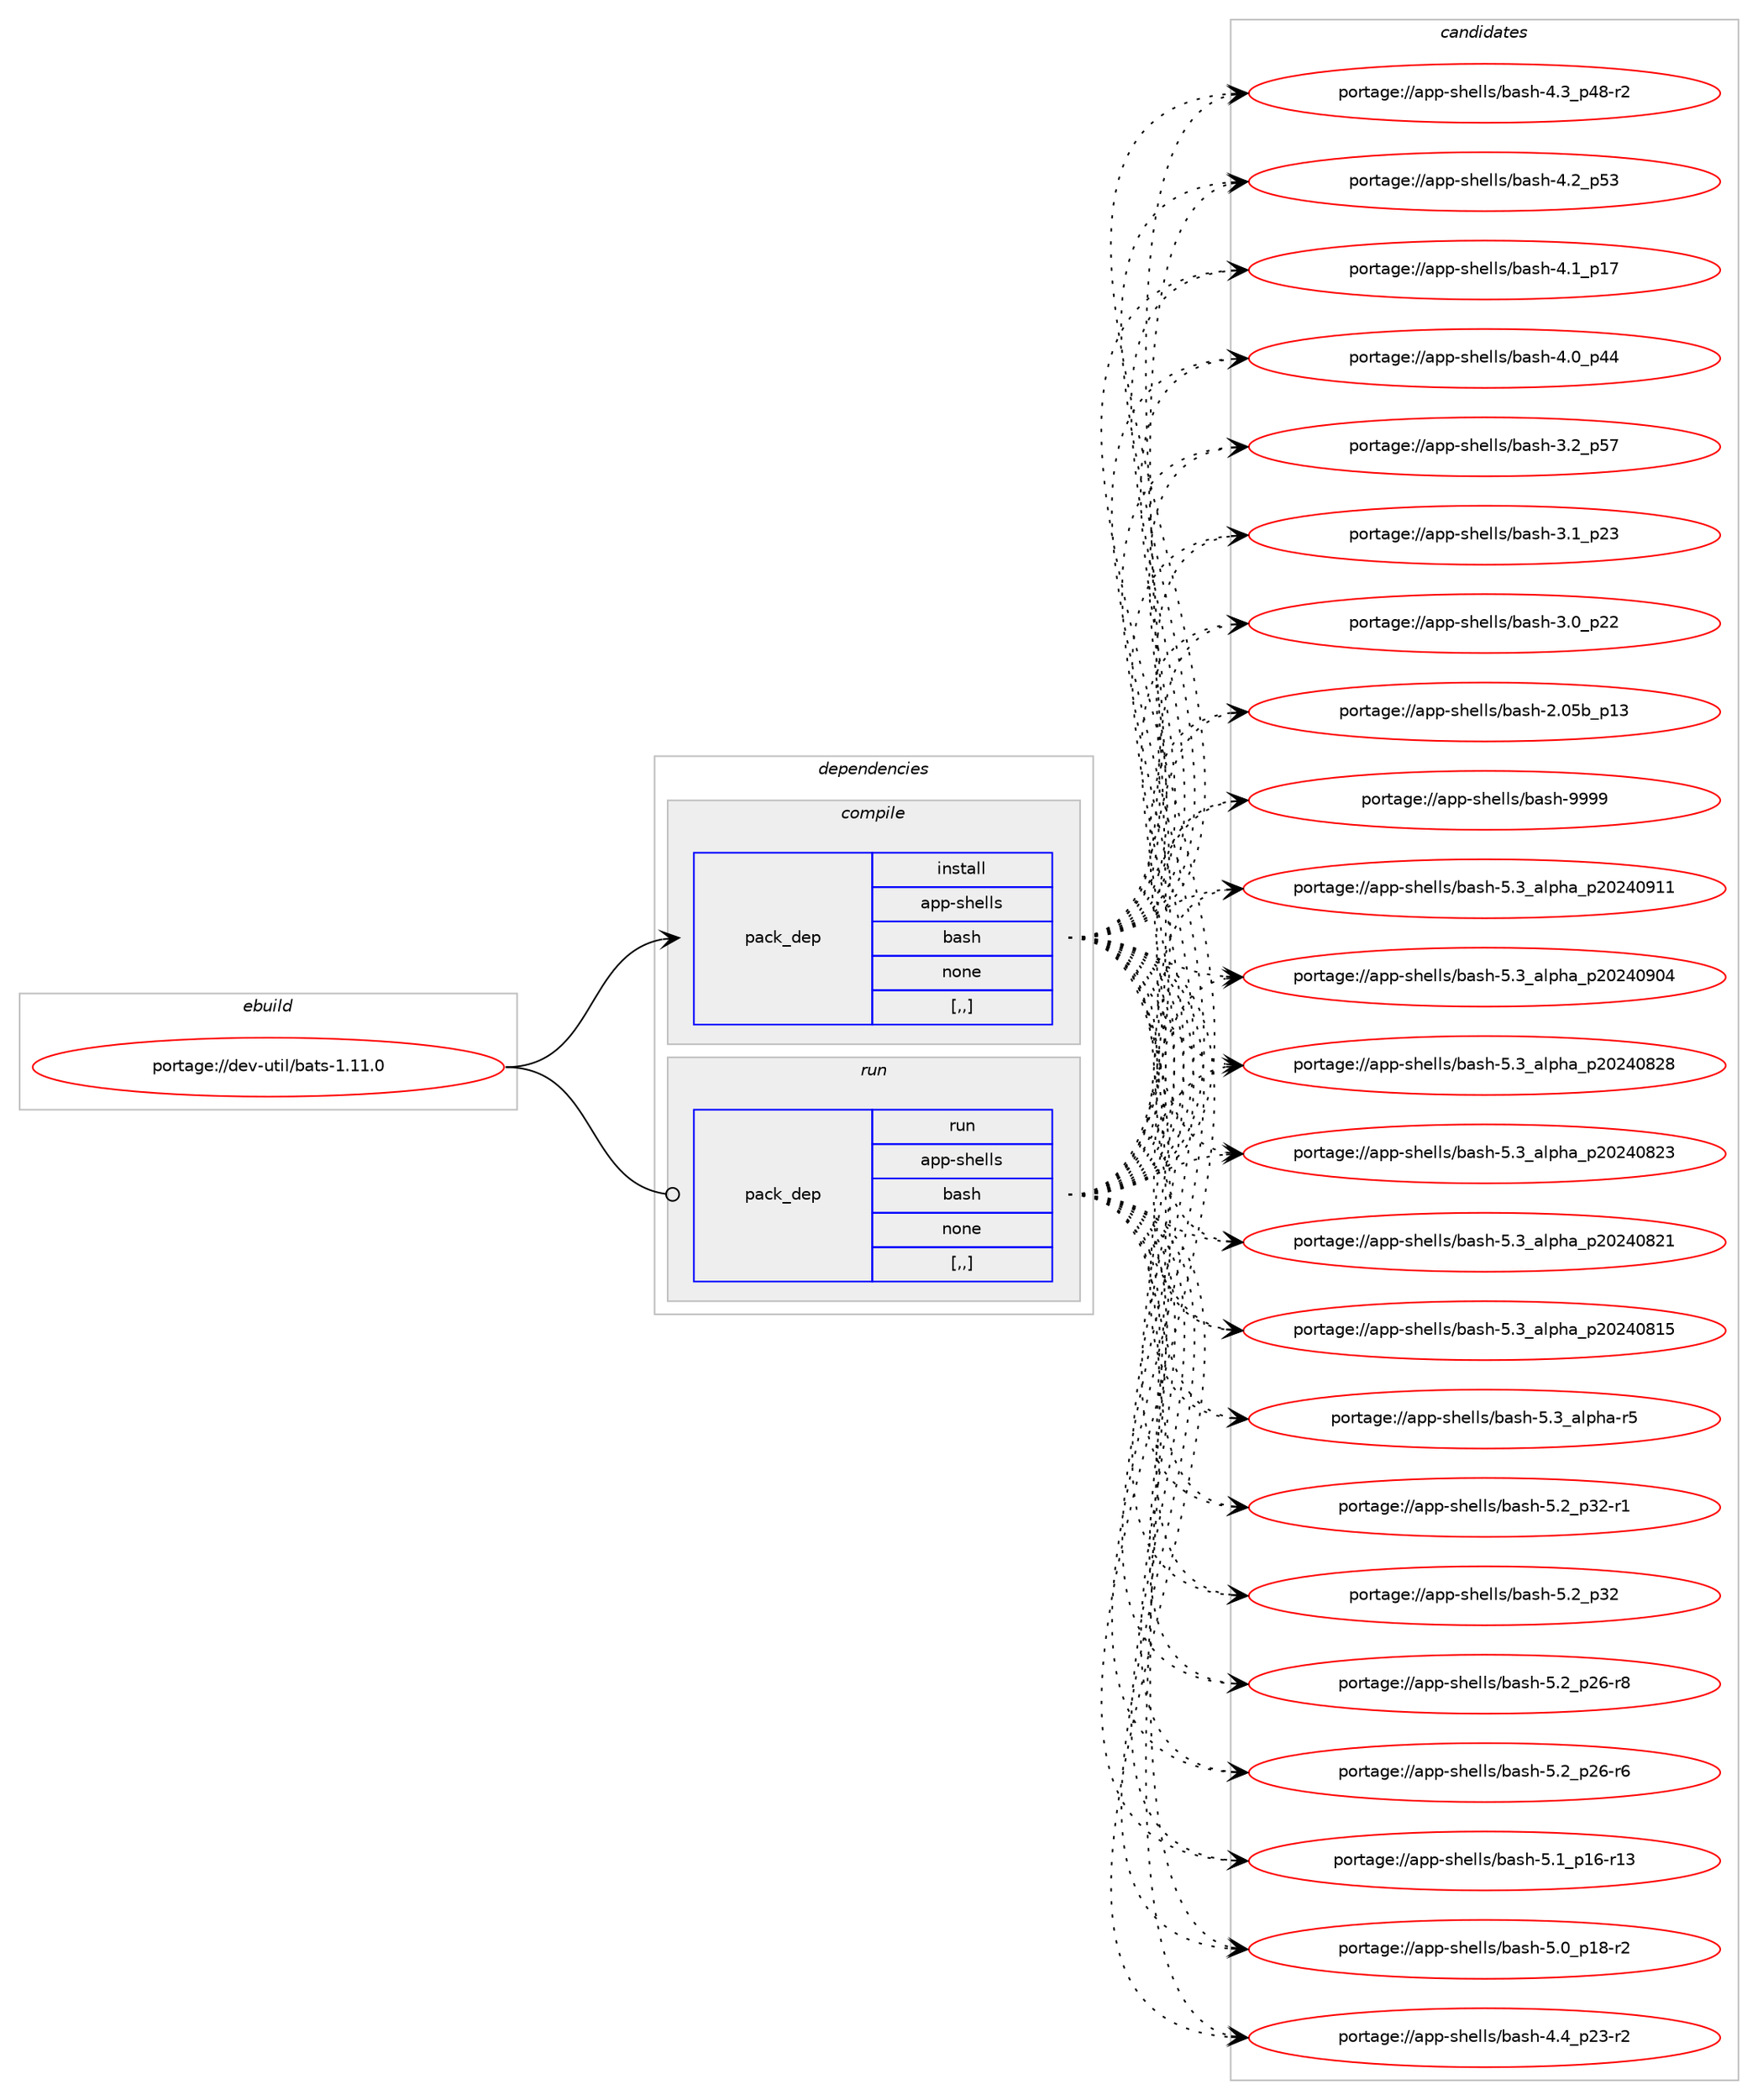digraph prolog {

# *************
# Graph options
# *************

newrank=true;
concentrate=true;
compound=true;
graph [rankdir=LR,fontname=Helvetica,fontsize=10,ranksep=1.5];#, ranksep=2.5, nodesep=0.2];
edge  [arrowhead=vee];
node  [fontname=Helvetica,fontsize=10];

# **********
# The ebuild
# **********

subgraph cluster_leftcol {
color=gray;
label=<<i>ebuild</i>>;
id [label="portage://dev-util/bats-1.11.0", color=red, width=4, href="../dev-util/bats-1.11.0.svg"];
}

# ****************
# The dependencies
# ****************

subgraph cluster_midcol {
color=gray;
label=<<i>dependencies</i>>;
subgraph cluster_compile {
fillcolor="#eeeeee";
style=filled;
label=<<i>compile</i>>;
subgraph pack511936 {
dependency707528 [label=<<TABLE BORDER="0" CELLBORDER="1" CELLSPACING="0" CELLPADDING="4" WIDTH="220"><TR><TD ROWSPAN="6" CELLPADDING="30">pack_dep</TD></TR><TR><TD WIDTH="110">install</TD></TR><TR><TD>app-shells</TD></TR><TR><TD>bash</TD></TR><TR><TD>none</TD></TR><TR><TD>[,,]</TD></TR></TABLE>>, shape=none, color=blue];
}
id:e -> dependency707528:w [weight=20,style="solid",arrowhead="vee"];
}
subgraph cluster_compileandrun {
fillcolor="#eeeeee";
style=filled;
label=<<i>compile and run</i>>;
}
subgraph cluster_run {
fillcolor="#eeeeee";
style=filled;
label=<<i>run</i>>;
subgraph pack511937 {
dependency707529 [label=<<TABLE BORDER="0" CELLBORDER="1" CELLSPACING="0" CELLPADDING="4" WIDTH="220"><TR><TD ROWSPAN="6" CELLPADDING="30">pack_dep</TD></TR><TR><TD WIDTH="110">run</TD></TR><TR><TD>app-shells</TD></TR><TR><TD>bash</TD></TR><TR><TD>none</TD></TR><TR><TD>[,,]</TD></TR></TABLE>>, shape=none, color=blue];
}
id:e -> dependency707529:w [weight=20,style="solid",arrowhead="odot"];
}
}

# **************
# The candidates
# **************

subgraph cluster_choices {
rank=same;
color=gray;
label=<<i>candidates</i>>;

subgraph choice511936 {
color=black;
nodesep=1;
choice97112112451151041011081081154798971151044557575757 [label="portage://app-shells/bash-9999", color=red, width=4,href="../app-shells/bash-9999.svg"];
choice971121124511510410110810811547989711510445534651959710811210497951125048505248574949 [label="portage://app-shells/bash-5.3_alpha_p20240911", color=red, width=4,href="../app-shells/bash-5.3_alpha_p20240911.svg"];
choice971121124511510410110810811547989711510445534651959710811210497951125048505248574852 [label="portage://app-shells/bash-5.3_alpha_p20240904", color=red, width=4,href="../app-shells/bash-5.3_alpha_p20240904.svg"];
choice971121124511510410110810811547989711510445534651959710811210497951125048505248565056 [label="portage://app-shells/bash-5.3_alpha_p20240828", color=red, width=4,href="../app-shells/bash-5.3_alpha_p20240828.svg"];
choice971121124511510410110810811547989711510445534651959710811210497951125048505248565051 [label="portage://app-shells/bash-5.3_alpha_p20240823", color=red, width=4,href="../app-shells/bash-5.3_alpha_p20240823.svg"];
choice971121124511510410110810811547989711510445534651959710811210497951125048505248565049 [label="portage://app-shells/bash-5.3_alpha_p20240821", color=red, width=4,href="../app-shells/bash-5.3_alpha_p20240821.svg"];
choice971121124511510410110810811547989711510445534651959710811210497951125048505248564953 [label="portage://app-shells/bash-5.3_alpha_p20240815", color=red, width=4,href="../app-shells/bash-5.3_alpha_p20240815.svg"];
choice9711211245115104101108108115479897115104455346519597108112104974511453 [label="portage://app-shells/bash-5.3_alpha-r5", color=red, width=4,href="../app-shells/bash-5.3_alpha-r5.svg"];
choice9711211245115104101108108115479897115104455346509511251504511449 [label="portage://app-shells/bash-5.2_p32-r1", color=red, width=4,href="../app-shells/bash-5.2_p32-r1.svg"];
choice971121124511510410110810811547989711510445534650951125150 [label="portage://app-shells/bash-5.2_p32", color=red, width=4,href="../app-shells/bash-5.2_p32.svg"];
choice9711211245115104101108108115479897115104455346509511250544511456 [label="portage://app-shells/bash-5.2_p26-r8", color=red, width=4,href="../app-shells/bash-5.2_p26-r8.svg"];
choice9711211245115104101108108115479897115104455346509511250544511454 [label="portage://app-shells/bash-5.2_p26-r6", color=red, width=4,href="../app-shells/bash-5.2_p26-r6.svg"];
choice971121124511510410110810811547989711510445534649951124954451144951 [label="portage://app-shells/bash-5.1_p16-r13", color=red, width=4,href="../app-shells/bash-5.1_p16-r13.svg"];
choice9711211245115104101108108115479897115104455346489511249564511450 [label="portage://app-shells/bash-5.0_p18-r2", color=red, width=4,href="../app-shells/bash-5.0_p18-r2.svg"];
choice9711211245115104101108108115479897115104455246529511250514511450 [label="portage://app-shells/bash-4.4_p23-r2", color=red, width=4,href="../app-shells/bash-4.4_p23-r2.svg"];
choice9711211245115104101108108115479897115104455246519511252564511450 [label="portage://app-shells/bash-4.3_p48-r2", color=red, width=4,href="../app-shells/bash-4.3_p48-r2.svg"];
choice971121124511510410110810811547989711510445524650951125351 [label="portage://app-shells/bash-4.2_p53", color=red, width=4,href="../app-shells/bash-4.2_p53.svg"];
choice971121124511510410110810811547989711510445524649951124955 [label="portage://app-shells/bash-4.1_p17", color=red, width=4,href="../app-shells/bash-4.1_p17.svg"];
choice971121124511510410110810811547989711510445524648951125252 [label="portage://app-shells/bash-4.0_p44", color=red, width=4,href="../app-shells/bash-4.0_p44.svg"];
choice971121124511510410110810811547989711510445514650951125355 [label="portage://app-shells/bash-3.2_p57", color=red, width=4,href="../app-shells/bash-3.2_p57.svg"];
choice971121124511510410110810811547989711510445514649951125051 [label="portage://app-shells/bash-3.1_p23", color=red, width=4,href="../app-shells/bash-3.1_p23.svg"];
choice971121124511510410110810811547989711510445514648951125050 [label="portage://app-shells/bash-3.0_p22", color=red, width=4,href="../app-shells/bash-3.0_p22.svg"];
choice9711211245115104101108108115479897115104455046485398951124951 [label="portage://app-shells/bash-2.05b_p13", color=red, width=4,href="../app-shells/bash-2.05b_p13.svg"];
dependency707528:e -> choice97112112451151041011081081154798971151044557575757:w [style=dotted,weight="100"];
dependency707528:e -> choice971121124511510410110810811547989711510445534651959710811210497951125048505248574949:w [style=dotted,weight="100"];
dependency707528:e -> choice971121124511510410110810811547989711510445534651959710811210497951125048505248574852:w [style=dotted,weight="100"];
dependency707528:e -> choice971121124511510410110810811547989711510445534651959710811210497951125048505248565056:w [style=dotted,weight="100"];
dependency707528:e -> choice971121124511510410110810811547989711510445534651959710811210497951125048505248565051:w [style=dotted,weight="100"];
dependency707528:e -> choice971121124511510410110810811547989711510445534651959710811210497951125048505248565049:w [style=dotted,weight="100"];
dependency707528:e -> choice971121124511510410110810811547989711510445534651959710811210497951125048505248564953:w [style=dotted,weight="100"];
dependency707528:e -> choice9711211245115104101108108115479897115104455346519597108112104974511453:w [style=dotted,weight="100"];
dependency707528:e -> choice9711211245115104101108108115479897115104455346509511251504511449:w [style=dotted,weight="100"];
dependency707528:e -> choice971121124511510410110810811547989711510445534650951125150:w [style=dotted,weight="100"];
dependency707528:e -> choice9711211245115104101108108115479897115104455346509511250544511456:w [style=dotted,weight="100"];
dependency707528:e -> choice9711211245115104101108108115479897115104455346509511250544511454:w [style=dotted,weight="100"];
dependency707528:e -> choice971121124511510410110810811547989711510445534649951124954451144951:w [style=dotted,weight="100"];
dependency707528:e -> choice9711211245115104101108108115479897115104455346489511249564511450:w [style=dotted,weight="100"];
dependency707528:e -> choice9711211245115104101108108115479897115104455246529511250514511450:w [style=dotted,weight="100"];
dependency707528:e -> choice9711211245115104101108108115479897115104455246519511252564511450:w [style=dotted,weight="100"];
dependency707528:e -> choice971121124511510410110810811547989711510445524650951125351:w [style=dotted,weight="100"];
dependency707528:e -> choice971121124511510410110810811547989711510445524649951124955:w [style=dotted,weight="100"];
dependency707528:e -> choice971121124511510410110810811547989711510445524648951125252:w [style=dotted,weight="100"];
dependency707528:e -> choice971121124511510410110810811547989711510445514650951125355:w [style=dotted,weight="100"];
dependency707528:e -> choice971121124511510410110810811547989711510445514649951125051:w [style=dotted,weight="100"];
dependency707528:e -> choice971121124511510410110810811547989711510445514648951125050:w [style=dotted,weight="100"];
dependency707528:e -> choice9711211245115104101108108115479897115104455046485398951124951:w [style=dotted,weight="100"];
}
subgraph choice511937 {
color=black;
nodesep=1;
choice97112112451151041011081081154798971151044557575757 [label="portage://app-shells/bash-9999", color=red, width=4,href="../app-shells/bash-9999.svg"];
choice971121124511510410110810811547989711510445534651959710811210497951125048505248574949 [label="portage://app-shells/bash-5.3_alpha_p20240911", color=red, width=4,href="../app-shells/bash-5.3_alpha_p20240911.svg"];
choice971121124511510410110810811547989711510445534651959710811210497951125048505248574852 [label="portage://app-shells/bash-5.3_alpha_p20240904", color=red, width=4,href="../app-shells/bash-5.3_alpha_p20240904.svg"];
choice971121124511510410110810811547989711510445534651959710811210497951125048505248565056 [label="portage://app-shells/bash-5.3_alpha_p20240828", color=red, width=4,href="../app-shells/bash-5.3_alpha_p20240828.svg"];
choice971121124511510410110810811547989711510445534651959710811210497951125048505248565051 [label="portage://app-shells/bash-5.3_alpha_p20240823", color=red, width=4,href="../app-shells/bash-5.3_alpha_p20240823.svg"];
choice971121124511510410110810811547989711510445534651959710811210497951125048505248565049 [label="portage://app-shells/bash-5.3_alpha_p20240821", color=red, width=4,href="../app-shells/bash-5.3_alpha_p20240821.svg"];
choice971121124511510410110810811547989711510445534651959710811210497951125048505248564953 [label="portage://app-shells/bash-5.3_alpha_p20240815", color=red, width=4,href="../app-shells/bash-5.3_alpha_p20240815.svg"];
choice9711211245115104101108108115479897115104455346519597108112104974511453 [label="portage://app-shells/bash-5.3_alpha-r5", color=red, width=4,href="../app-shells/bash-5.3_alpha-r5.svg"];
choice9711211245115104101108108115479897115104455346509511251504511449 [label="portage://app-shells/bash-5.2_p32-r1", color=red, width=4,href="../app-shells/bash-5.2_p32-r1.svg"];
choice971121124511510410110810811547989711510445534650951125150 [label="portage://app-shells/bash-5.2_p32", color=red, width=4,href="../app-shells/bash-5.2_p32.svg"];
choice9711211245115104101108108115479897115104455346509511250544511456 [label="portage://app-shells/bash-5.2_p26-r8", color=red, width=4,href="../app-shells/bash-5.2_p26-r8.svg"];
choice9711211245115104101108108115479897115104455346509511250544511454 [label="portage://app-shells/bash-5.2_p26-r6", color=red, width=4,href="../app-shells/bash-5.2_p26-r6.svg"];
choice971121124511510410110810811547989711510445534649951124954451144951 [label="portage://app-shells/bash-5.1_p16-r13", color=red, width=4,href="../app-shells/bash-5.1_p16-r13.svg"];
choice9711211245115104101108108115479897115104455346489511249564511450 [label="portage://app-shells/bash-5.0_p18-r2", color=red, width=4,href="../app-shells/bash-5.0_p18-r2.svg"];
choice9711211245115104101108108115479897115104455246529511250514511450 [label="portage://app-shells/bash-4.4_p23-r2", color=red, width=4,href="../app-shells/bash-4.4_p23-r2.svg"];
choice9711211245115104101108108115479897115104455246519511252564511450 [label="portage://app-shells/bash-4.3_p48-r2", color=red, width=4,href="../app-shells/bash-4.3_p48-r2.svg"];
choice971121124511510410110810811547989711510445524650951125351 [label="portage://app-shells/bash-4.2_p53", color=red, width=4,href="../app-shells/bash-4.2_p53.svg"];
choice971121124511510410110810811547989711510445524649951124955 [label="portage://app-shells/bash-4.1_p17", color=red, width=4,href="../app-shells/bash-4.1_p17.svg"];
choice971121124511510410110810811547989711510445524648951125252 [label="portage://app-shells/bash-4.0_p44", color=red, width=4,href="../app-shells/bash-4.0_p44.svg"];
choice971121124511510410110810811547989711510445514650951125355 [label="portage://app-shells/bash-3.2_p57", color=red, width=4,href="../app-shells/bash-3.2_p57.svg"];
choice971121124511510410110810811547989711510445514649951125051 [label="portage://app-shells/bash-3.1_p23", color=red, width=4,href="../app-shells/bash-3.1_p23.svg"];
choice971121124511510410110810811547989711510445514648951125050 [label="portage://app-shells/bash-3.0_p22", color=red, width=4,href="../app-shells/bash-3.0_p22.svg"];
choice9711211245115104101108108115479897115104455046485398951124951 [label="portage://app-shells/bash-2.05b_p13", color=red, width=4,href="../app-shells/bash-2.05b_p13.svg"];
dependency707529:e -> choice97112112451151041011081081154798971151044557575757:w [style=dotted,weight="100"];
dependency707529:e -> choice971121124511510410110810811547989711510445534651959710811210497951125048505248574949:w [style=dotted,weight="100"];
dependency707529:e -> choice971121124511510410110810811547989711510445534651959710811210497951125048505248574852:w [style=dotted,weight="100"];
dependency707529:e -> choice971121124511510410110810811547989711510445534651959710811210497951125048505248565056:w [style=dotted,weight="100"];
dependency707529:e -> choice971121124511510410110810811547989711510445534651959710811210497951125048505248565051:w [style=dotted,weight="100"];
dependency707529:e -> choice971121124511510410110810811547989711510445534651959710811210497951125048505248565049:w [style=dotted,weight="100"];
dependency707529:e -> choice971121124511510410110810811547989711510445534651959710811210497951125048505248564953:w [style=dotted,weight="100"];
dependency707529:e -> choice9711211245115104101108108115479897115104455346519597108112104974511453:w [style=dotted,weight="100"];
dependency707529:e -> choice9711211245115104101108108115479897115104455346509511251504511449:w [style=dotted,weight="100"];
dependency707529:e -> choice971121124511510410110810811547989711510445534650951125150:w [style=dotted,weight="100"];
dependency707529:e -> choice9711211245115104101108108115479897115104455346509511250544511456:w [style=dotted,weight="100"];
dependency707529:e -> choice9711211245115104101108108115479897115104455346509511250544511454:w [style=dotted,weight="100"];
dependency707529:e -> choice971121124511510410110810811547989711510445534649951124954451144951:w [style=dotted,weight="100"];
dependency707529:e -> choice9711211245115104101108108115479897115104455346489511249564511450:w [style=dotted,weight="100"];
dependency707529:e -> choice9711211245115104101108108115479897115104455246529511250514511450:w [style=dotted,weight="100"];
dependency707529:e -> choice9711211245115104101108108115479897115104455246519511252564511450:w [style=dotted,weight="100"];
dependency707529:e -> choice971121124511510410110810811547989711510445524650951125351:w [style=dotted,weight="100"];
dependency707529:e -> choice971121124511510410110810811547989711510445524649951124955:w [style=dotted,weight="100"];
dependency707529:e -> choice971121124511510410110810811547989711510445524648951125252:w [style=dotted,weight="100"];
dependency707529:e -> choice971121124511510410110810811547989711510445514650951125355:w [style=dotted,weight="100"];
dependency707529:e -> choice971121124511510410110810811547989711510445514649951125051:w [style=dotted,weight="100"];
dependency707529:e -> choice971121124511510410110810811547989711510445514648951125050:w [style=dotted,weight="100"];
dependency707529:e -> choice9711211245115104101108108115479897115104455046485398951124951:w [style=dotted,weight="100"];
}
}

}
